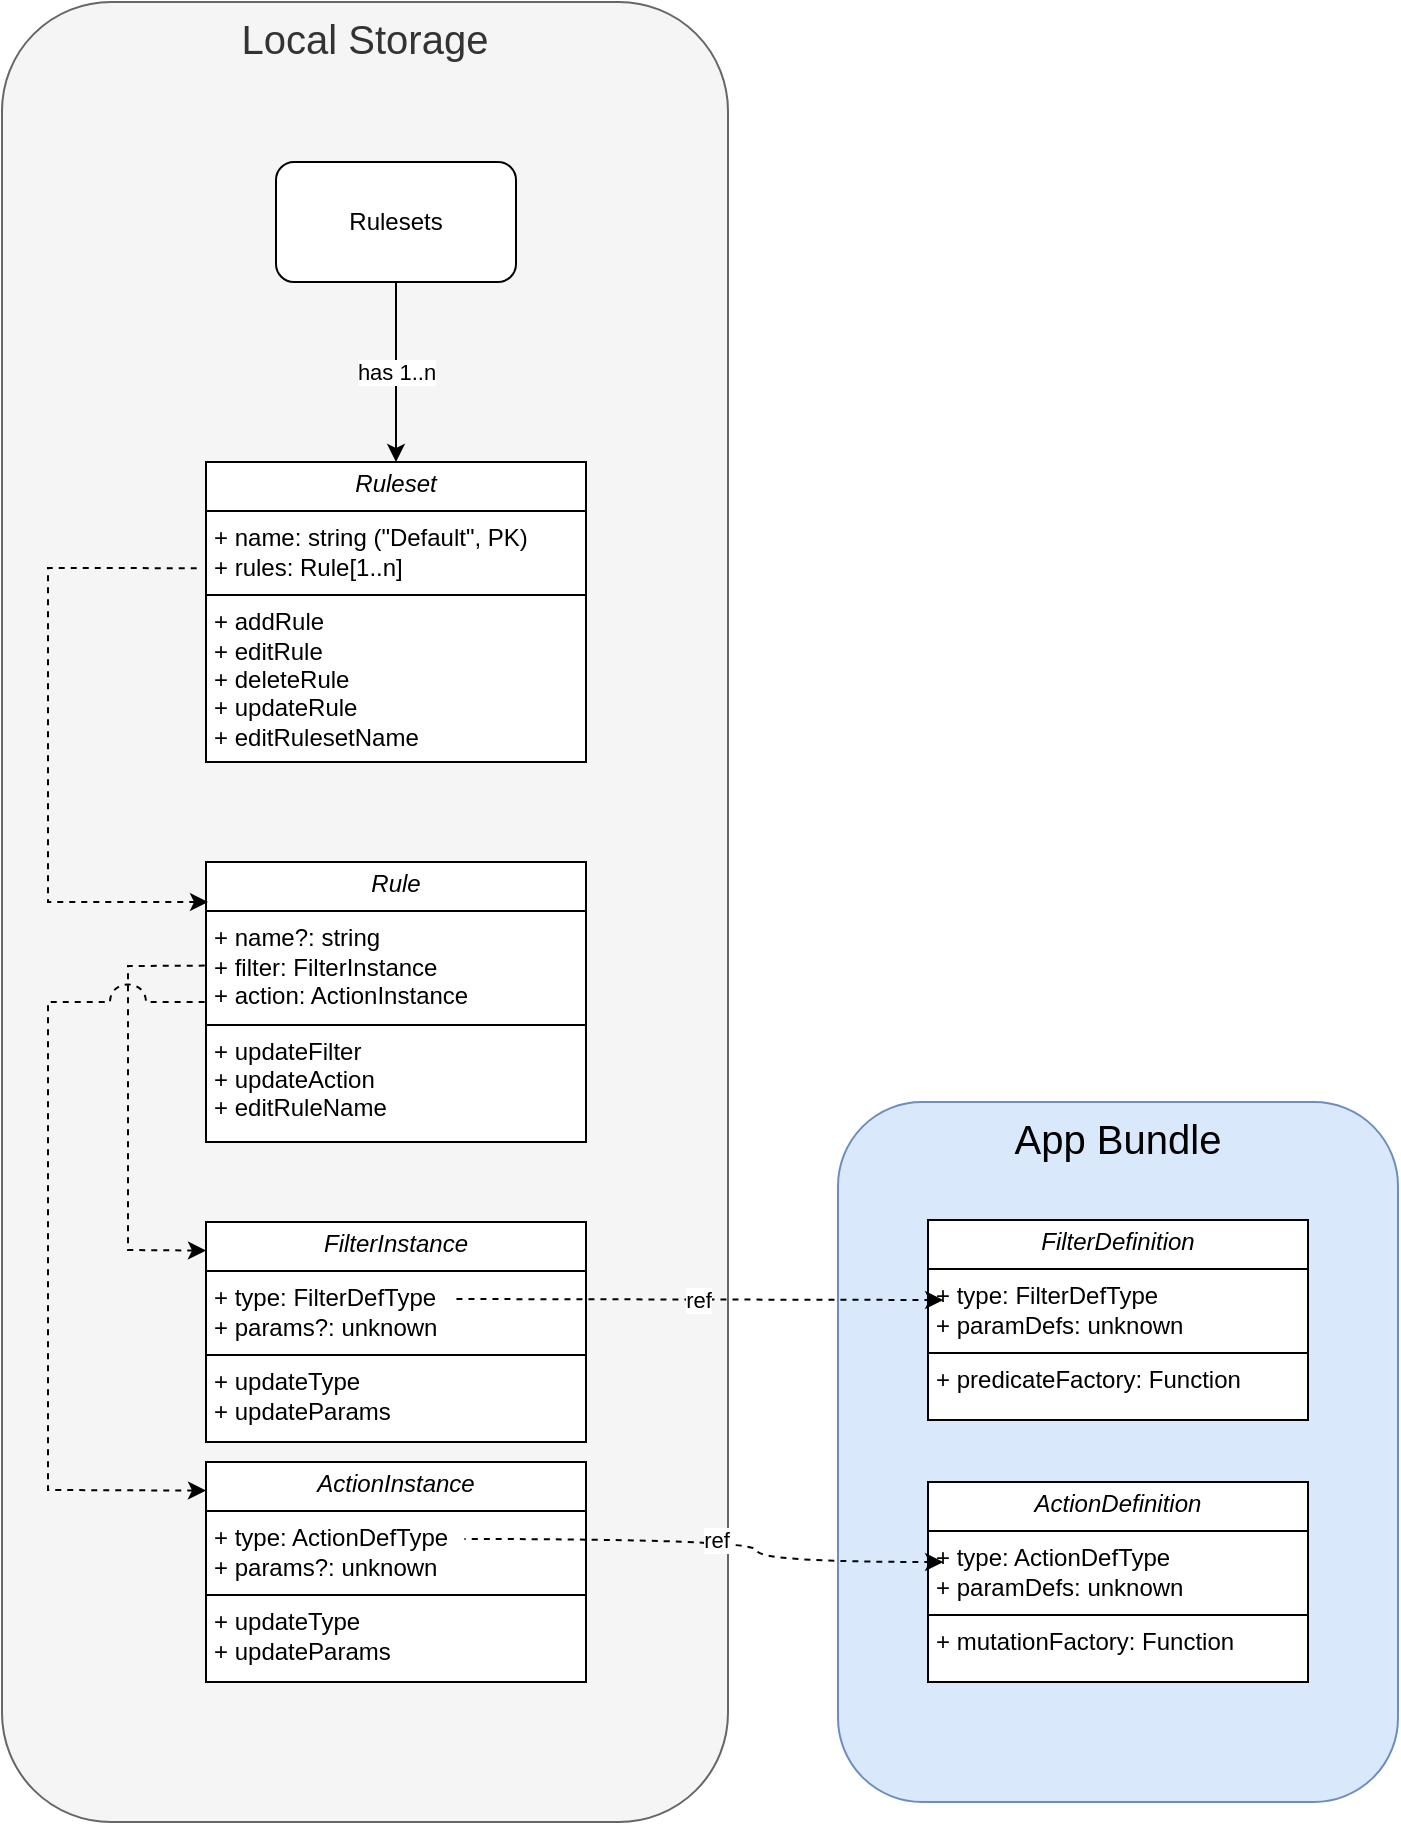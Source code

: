 <mxfile version="24.3.1" type="device">
  <diagram name="Page-1" id="m1Y1SMWuSiWCu1xu770d">
    <mxGraphModel dx="1590" dy="2297" grid="1" gridSize="10" guides="1" tooltips="1" connect="1" arrows="1" fold="1" page="1" pageScale="1" pageWidth="827" pageHeight="1169" math="0" shadow="0">
      <root>
        <mxCell id="0" />
        <mxCell id="1" parent="0" />
        <mxCell id="J3Uhqlm_wL_bSJrMGRyP-24" value="App Bundle" style="rounded=1;whiteSpace=wrap;html=1;fillColor=#dae8fc;strokeColor=#6c8ebf;verticalAlign=top;fontSize=20;" vertex="1" parent="1">
          <mxGeometry x="635" y="500" width="280" height="350" as="geometry" />
        </mxCell>
        <mxCell id="J3Uhqlm_wL_bSJrMGRyP-23" value="&lt;font style=&quot;font-size: 20px;&quot;&gt;Local Storage&lt;/font&gt;" style="rounded=1;whiteSpace=wrap;html=1;fillColor=#f5f5f5;fontColor=#333333;strokeColor=#666666;align=center;verticalAlign=top;" vertex="1" parent="1">
          <mxGeometry x="217" y="-50" width="363" height="910" as="geometry" />
        </mxCell>
        <mxCell id="J3Uhqlm_wL_bSJrMGRyP-3" value="has 1..n" style="edgeStyle=orthogonalEdgeStyle;rounded=0;orthogonalLoop=1;jettySize=auto;html=1;entryX=0.5;entryY=0;entryDx=0;entryDy=0;" edge="1" parent="1" source="J3Uhqlm_wL_bSJrMGRyP-1" target="J3Uhqlm_wL_bSJrMGRyP-8">
          <mxGeometry relative="1" as="geometry">
            <mxPoint x="414" y="170" as="targetPoint" />
          </mxGeometry>
        </mxCell>
        <mxCell id="J3Uhqlm_wL_bSJrMGRyP-1" value="Rulesets" style="rounded=1;whiteSpace=wrap;html=1;" vertex="1" parent="1">
          <mxGeometry x="354" y="30" width="120" height="60" as="geometry" />
        </mxCell>
        <mxCell id="J3Uhqlm_wL_bSJrMGRyP-8" value="&lt;p style=&quot;margin:0px;margin-top:4px;text-align:center;&quot;&gt;&lt;i&gt;Ruleset&lt;/i&gt;&lt;/p&gt;&lt;hr size=&quot;1&quot; style=&quot;border-style:solid;&quot;&gt;&lt;p style=&quot;margin:0px;margin-left:4px;&quot;&gt;+ name: string (&quot;Default&quot;, PK)&lt;br&gt;+ rules: Rule[1..n]&lt;/p&gt;&lt;hr size=&quot;1&quot; style=&quot;border-style:solid;&quot;&gt;&lt;p style=&quot;margin:0px;margin-left:4px;&quot;&gt;+ addRule&lt;br&gt;+ editRule&lt;/p&gt;&lt;p style=&quot;margin: 0px 0px 0px 4px;&quot;&gt;+ deleteRule&lt;/p&gt;&lt;p style=&quot;margin: 0px 0px 0px 4px;&quot;&gt;+ updateRule&lt;/p&gt;&lt;p style=&quot;margin: 0px 0px 0px 4px;&quot;&gt;+ editRuleset&lt;span style=&quot;background-color: initial;&quot;&gt;Name&lt;/span&gt;&lt;/p&gt;&lt;p style=&quot;margin: 0px 0px 0px 4px;&quot;&gt;&lt;br&gt;&lt;/p&gt;" style="verticalAlign=top;align=left;overflow=fill;html=1;whiteSpace=wrap;" vertex="1" parent="1">
          <mxGeometry x="319" y="180" width="190" height="150" as="geometry" />
        </mxCell>
        <mxCell id="J3Uhqlm_wL_bSJrMGRyP-11" value="&lt;p style=&quot;margin:0px;margin-top:4px;text-align:center;&quot;&gt;&lt;i&gt;Rule&lt;/i&gt;&lt;/p&gt;&lt;hr size=&quot;1&quot; style=&quot;border-style:solid;&quot;&gt;&lt;p style=&quot;margin:0px;margin-left:4px;&quot;&gt;+ name?: string&lt;br&gt;+ filter: FilterInstance&lt;/p&gt;&lt;p style=&quot;margin: 0px 0px 0px 4px;&quot;&gt;+ action: ActionInstance&lt;/p&gt;&lt;hr size=&quot;1&quot; style=&quot;border-style:solid;&quot;&gt;&lt;p style=&quot;margin:0px;margin-left:4px;&quot;&gt;+&amp;nbsp;&lt;span style=&quot;background-color: initial;&quot;&gt;updateFilter&lt;/span&gt;&lt;/p&gt;&lt;p style=&quot;margin: 0px 0px 0px 4px;&quot;&gt;+&amp;nbsp;&lt;span style=&quot;background-color: initial;&quot;&gt;updateAction&lt;/span&gt;&lt;/p&gt;&lt;p style=&quot;margin: 0px 0px 0px 4px;&quot;&gt;+ editRuleName&lt;/p&gt;&lt;p style=&quot;margin: 0px 0px 0px 4px;&quot;&gt;&lt;br&gt;&lt;/p&gt;" style="verticalAlign=top;align=left;overflow=fill;html=1;whiteSpace=wrap;points=[[0,0,0,0,0],[0,0.25,0,0,0],[0,0.37,0,0,0],[0,0.5,0,0,0],[0,0.75,0,0,0],[0,1,0,0,0],[0.25,0,0,0,0],[0.25,1,0,0,0],[0.5,0,0,0,0],[0.5,1,0,0,0],[0.75,0,0,0,0],[0.75,1,0,0,0],[1,0,0,0,0],[1,0.25,0,0,0],[1,0.5,0,0,0],[1,0.75,0,0,0],[1,1,0,0,0]];" vertex="1" parent="1">
          <mxGeometry x="319" y="380" width="190" height="140" as="geometry" />
        </mxCell>
        <mxCell id="J3Uhqlm_wL_bSJrMGRyP-13" value="&lt;p style=&quot;margin:0px;margin-top:4px;text-align:center;&quot;&gt;&lt;i&gt;FilterInstance&lt;/i&gt;&lt;/p&gt;&lt;hr size=&quot;1&quot; style=&quot;border-style:solid;&quot;&gt;&lt;p style=&quot;margin:0px;margin-left:4px;&quot;&gt;+ type: FilterDefType&lt;br&gt;+ params?: unknown&lt;br&gt;&lt;/p&gt;&lt;hr size=&quot;1&quot; style=&quot;border-style:solid;&quot;&gt;&lt;p style=&quot;margin:0px;margin-left:4px;&quot;&gt;+&amp;nbsp;&lt;span style=&quot;background-color: initial;&quot;&gt;updateType&lt;/span&gt;&lt;/p&gt;&lt;p style=&quot;margin:0px;margin-left:4px;&quot;&gt;+ updateParams&lt;/p&gt;&lt;p style=&quot;margin: 0px 0px 0px 4px;&quot;&gt;&lt;br&gt;&lt;/p&gt;" style="verticalAlign=top;align=left;overflow=fill;html=1;whiteSpace=wrap;points=[[0,0,0,0,0],[0,0.13,0,0,0],[0,0.25,0,0,0],[0,0.5,0,0,0],[0,0.75,0,0,0],[0,1,0,0,0],[0.25,0,0,0,0],[0.25,1,0,0,0],[0.5,0,0,0,0],[0.5,1,0,0,0],[0.65,0.35,0,0,0],[0.75,0,0,0,0],[0.75,1,0,0,0],[1,0,0,0,0],[1,0.25,0,0,0],[1,0.5,0,0,0],[1,0.75,0,0,0],[1,1,0,0,0]];" vertex="1" parent="1">
          <mxGeometry x="319" y="560" width="190" height="110" as="geometry" />
        </mxCell>
        <mxCell id="J3Uhqlm_wL_bSJrMGRyP-14" value="&lt;p style=&quot;margin:0px;margin-top:4px;text-align:center;&quot;&gt;&lt;i&gt;ActionInstance&lt;/i&gt;&lt;/p&gt;&lt;hr size=&quot;1&quot; style=&quot;border-style:solid;&quot;&gt;&lt;p style=&quot;margin:0px;margin-left:4px;&quot;&gt;+ type: ActionDefType&lt;br&gt;+ params?: unknown&lt;br&gt;&lt;/p&gt;&lt;hr size=&quot;1&quot; style=&quot;border-style:solid;&quot;&gt;&lt;p style=&quot;margin:0px;margin-left:4px;&quot;&gt;+&amp;nbsp;&lt;span style=&quot;background-color: initial;&quot;&gt;updateType&lt;/span&gt;&lt;/p&gt;&lt;p style=&quot;margin:0px;margin-left:4px;&quot;&gt;+ updateParams&lt;/p&gt;&lt;p style=&quot;margin: 0px 0px 0px 4px;&quot;&gt;&lt;br&gt;&lt;/p&gt;" style="verticalAlign=top;align=left;overflow=fill;html=1;whiteSpace=wrap;points=[[0,0,0,0,0],[0,0.13,0,0,0],[0,0.25,0,0,0],[0,0.5,0,0,0],[0,0.75,0,0,0],[0,1,0,0,0],[0.25,0,0,0,0],[0.25,1,0,0,0],[0.5,0,0,0,0],[0.5,1,0,0,0],[0.68,0.35,0,0,0],[0.75,0,0,0,0],[0.75,1,0,0,0],[1,0,0,0,0],[1,0.25,0,0,0],[1,0.5,0,0,0],[1,0.75,0,0,0],[1,1,0,0,0]];" vertex="1" parent="1">
          <mxGeometry x="319" y="680" width="190" height="110" as="geometry" />
        </mxCell>
        <mxCell id="J3Uhqlm_wL_bSJrMGRyP-15" value="" style="endArrow=none;html=1;rounded=0;entryX=-0.01;entryY=0.354;entryDx=0;entryDy=0;entryPerimeter=0;endFill=0;startArrow=classic;startFill=1;dashed=1;" edge="1" parent="1" target="J3Uhqlm_wL_bSJrMGRyP-8">
          <mxGeometry width="50" height="50" relative="1" as="geometry">
            <mxPoint x="320" y="400" as="sourcePoint" />
            <mxPoint x="460" y="300" as="targetPoint" />
            <Array as="points">
              <mxPoint x="240" y="400" />
              <mxPoint x="240" y="233" />
            </Array>
          </mxGeometry>
        </mxCell>
        <mxCell id="J3Uhqlm_wL_bSJrMGRyP-16" value="" style="endArrow=none;html=1;rounded=0;entryX=0;entryY=0.37;entryDx=0;entryDy=0;entryPerimeter=0;endFill=0;startArrow=classic;startFill=1;dashed=1;exitX=0;exitY=0.13;exitDx=0;exitDy=0;exitPerimeter=0;" edge="1" parent="1" source="J3Uhqlm_wL_bSJrMGRyP-13" target="J3Uhqlm_wL_bSJrMGRyP-11">
          <mxGeometry width="50" height="50" relative="1" as="geometry">
            <mxPoint x="319" y="597" as="sourcePoint" />
            <mxPoint x="316" y="430" as="targetPoint" />
            <Array as="points">
              <mxPoint x="280" y="574" />
              <mxPoint x="280" y="432" />
            </Array>
          </mxGeometry>
        </mxCell>
        <mxCell id="J3Uhqlm_wL_bSJrMGRyP-17" value="" style="endArrow=none;html=1;rounded=0;entryX=0;entryY=0.37;entryDx=0;entryDy=0;entryPerimeter=0;endFill=0;startArrow=classic;startFill=1;dashed=1;exitX=0;exitY=0.13;exitDx=0;exitDy=0;exitPerimeter=0;jumpStyle=arc;jumpSize=18;" edge="1" parent="1" source="J3Uhqlm_wL_bSJrMGRyP-14">
          <mxGeometry width="50" height="50" relative="1" as="geometry">
            <mxPoint x="319" y="592" as="sourcePoint" />
            <mxPoint x="319" y="450" as="targetPoint" />
            <Array as="points">
              <mxPoint x="240" y="694" />
              <mxPoint x="240" y="450" />
            </Array>
          </mxGeometry>
        </mxCell>
        <mxCell id="J3Uhqlm_wL_bSJrMGRyP-18" value="&lt;p style=&quot;margin:0px;margin-top:4px;text-align:center;&quot;&gt;&lt;i&gt;FilterDefinition&lt;/i&gt;&lt;/p&gt;&lt;hr size=&quot;1&quot; style=&quot;border-style:solid;&quot;&gt;&lt;p style=&quot;margin:0px;margin-left:4px;&quot;&gt;+ type: FilterDefType&lt;br&gt;+ paramDefs: unknown&lt;br&gt;&lt;/p&gt;&lt;hr size=&quot;1&quot; style=&quot;border-style:solid;&quot;&gt;&lt;p style=&quot;margin:0px;margin-left:4px;&quot;&gt;+&amp;nbsp;&lt;span style=&quot;background-color: initial;&quot;&gt;predicateFactory: Function&lt;/span&gt;&lt;/p&gt;&lt;p style=&quot;margin: 0px 0px 0px 4px;&quot;&gt;&lt;br&gt;&lt;/p&gt;" style="verticalAlign=top;align=left;overflow=fill;html=1;whiteSpace=wrap;points=[[0,0,0,0,0],[0,0.25,0,0,0],[0,0.5,0,0,0],[0,0.75,0,0,0],[0,1,0,0,0],[0.04,0.4,0,0,0],[0.25,0,0,0,0],[0.25,1,0,0,0],[0.5,0,0,0,0],[0.5,1,0,0,0],[0.75,0,0,0,0],[0.75,1,0,0,0],[1,0,0,0,0],[1,0.25,0,0,0],[1,0.5,0,0,0],[1,0.75,0,0,0],[1,1,0,0,0]];" vertex="1" parent="1">
          <mxGeometry x="680" y="559" width="190" height="100" as="geometry" />
        </mxCell>
        <mxCell id="J3Uhqlm_wL_bSJrMGRyP-20" value="&lt;p style=&quot;margin:0px;margin-top:4px;text-align:center;&quot;&gt;&lt;i&gt;ActionDefinition&lt;/i&gt;&lt;/p&gt;&lt;hr size=&quot;1&quot; style=&quot;border-style:solid;&quot;&gt;&lt;p style=&quot;margin:0px;margin-left:4px;&quot;&gt;+ type: ActionDefType&lt;br&gt;+ paramDefs: unknown&lt;br&gt;&lt;/p&gt;&lt;hr size=&quot;1&quot; style=&quot;border-style:solid;&quot;&gt;&lt;p style=&quot;margin:0px;margin-left:4px;&quot;&gt;+&amp;nbsp;&lt;span style=&quot;background-color: initial;&quot;&gt;mutationFactory: Function&lt;/span&gt;&lt;/p&gt;&lt;p style=&quot;margin: 0px 0px 0px 4px;&quot;&gt;&lt;br&gt;&lt;/p&gt;" style="verticalAlign=top;align=left;overflow=fill;html=1;whiteSpace=wrap;points=[[0,0,0,0,0],[0,0.25,0,0,0],[0,0.5,0,0,0],[0,0.75,0,0,0],[0,1,0,0,0],[0.04,0.4,0,0,0],[0.25,0,0,0,0],[0.25,1,0,0,0],[0.5,0,0,0,0],[0.5,1,0,0,0],[0.75,0,0,0,0],[0.75,1,0,0,0],[1,0,0,0,0],[1,0.25,0,0,0],[1,0.5,0,0,0],[1,0.75,0,0,0],[1,1,0,0,0]];" vertex="1" parent="1">
          <mxGeometry x="680" y="690" width="190" height="100" as="geometry" />
        </mxCell>
        <mxCell id="J3Uhqlm_wL_bSJrMGRyP-21" value="ref" style="endArrow=none;html=1;rounded=0;exitX=0.04;exitY=0.4;exitDx=0;exitDy=0;exitPerimeter=0;entryX=0.65;entryY=0.35;entryDx=0;entryDy=0;entryPerimeter=0;dashed=1;strokeColor=default;align=center;verticalAlign=middle;fontFamily=Helvetica;fontSize=11;fontColor=default;labelBackgroundColor=default;startArrow=classic;startFill=1;endFill=0;" edge="1" parent="1" source="J3Uhqlm_wL_bSJrMGRyP-18" target="J3Uhqlm_wL_bSJrMGRyP-13">
          <mxGeometry width="50" height="50" relative="1" as="geometry">
            <mxPoint x="660" y="530" as="sourcePoint" />
            <mxPoint x="540" y="590" as="targetPoint" />
          </mxGeometry>
        </mxCell>
        <mxCell id="J3Uhqlm_wL_bSJrMGRyP-22" value="ref" style="edgeStyle=orthogonalEdgeStyle;rounded=0;orthogonalLoop=1;jettySize=auto;html=1;exitX=0.04;exitY=0.4;exitDx=0;exitDy=0;exitPerimeter=0;entryX=0.68;entryY=0.35;entryDx=0;entryDy=0;entryPerimeter=0;flowAnimation=0;curved=1;dashed=1;strokeColor=default;align=center;verticalAlign=middle;fontFamily=Helvetica;fontSize=11;fontColor=default;labelBackgroundColor=default;startArrow=classic;startFill=1;endArrow=none;endFill=0;" edge="1" parent="1" source="J3Uhqlm_wL_bSJrMGRyP-20" target="J3Uhqlm_wL_bSJrMGRyP-14">
          <mxGeometry relative="1" as="geometry">
            <mxPoint x="659.4" y="821.52" as="sourcePoint" />
            <mxPoint x="420.0" y="810.02" as="targetPoint" />
            <mxPoint as="offset" />
          </mxGeometry>
        </mxCell>
      </root>
    </mxGraphModel>
  </diagram>
</mxfile>
